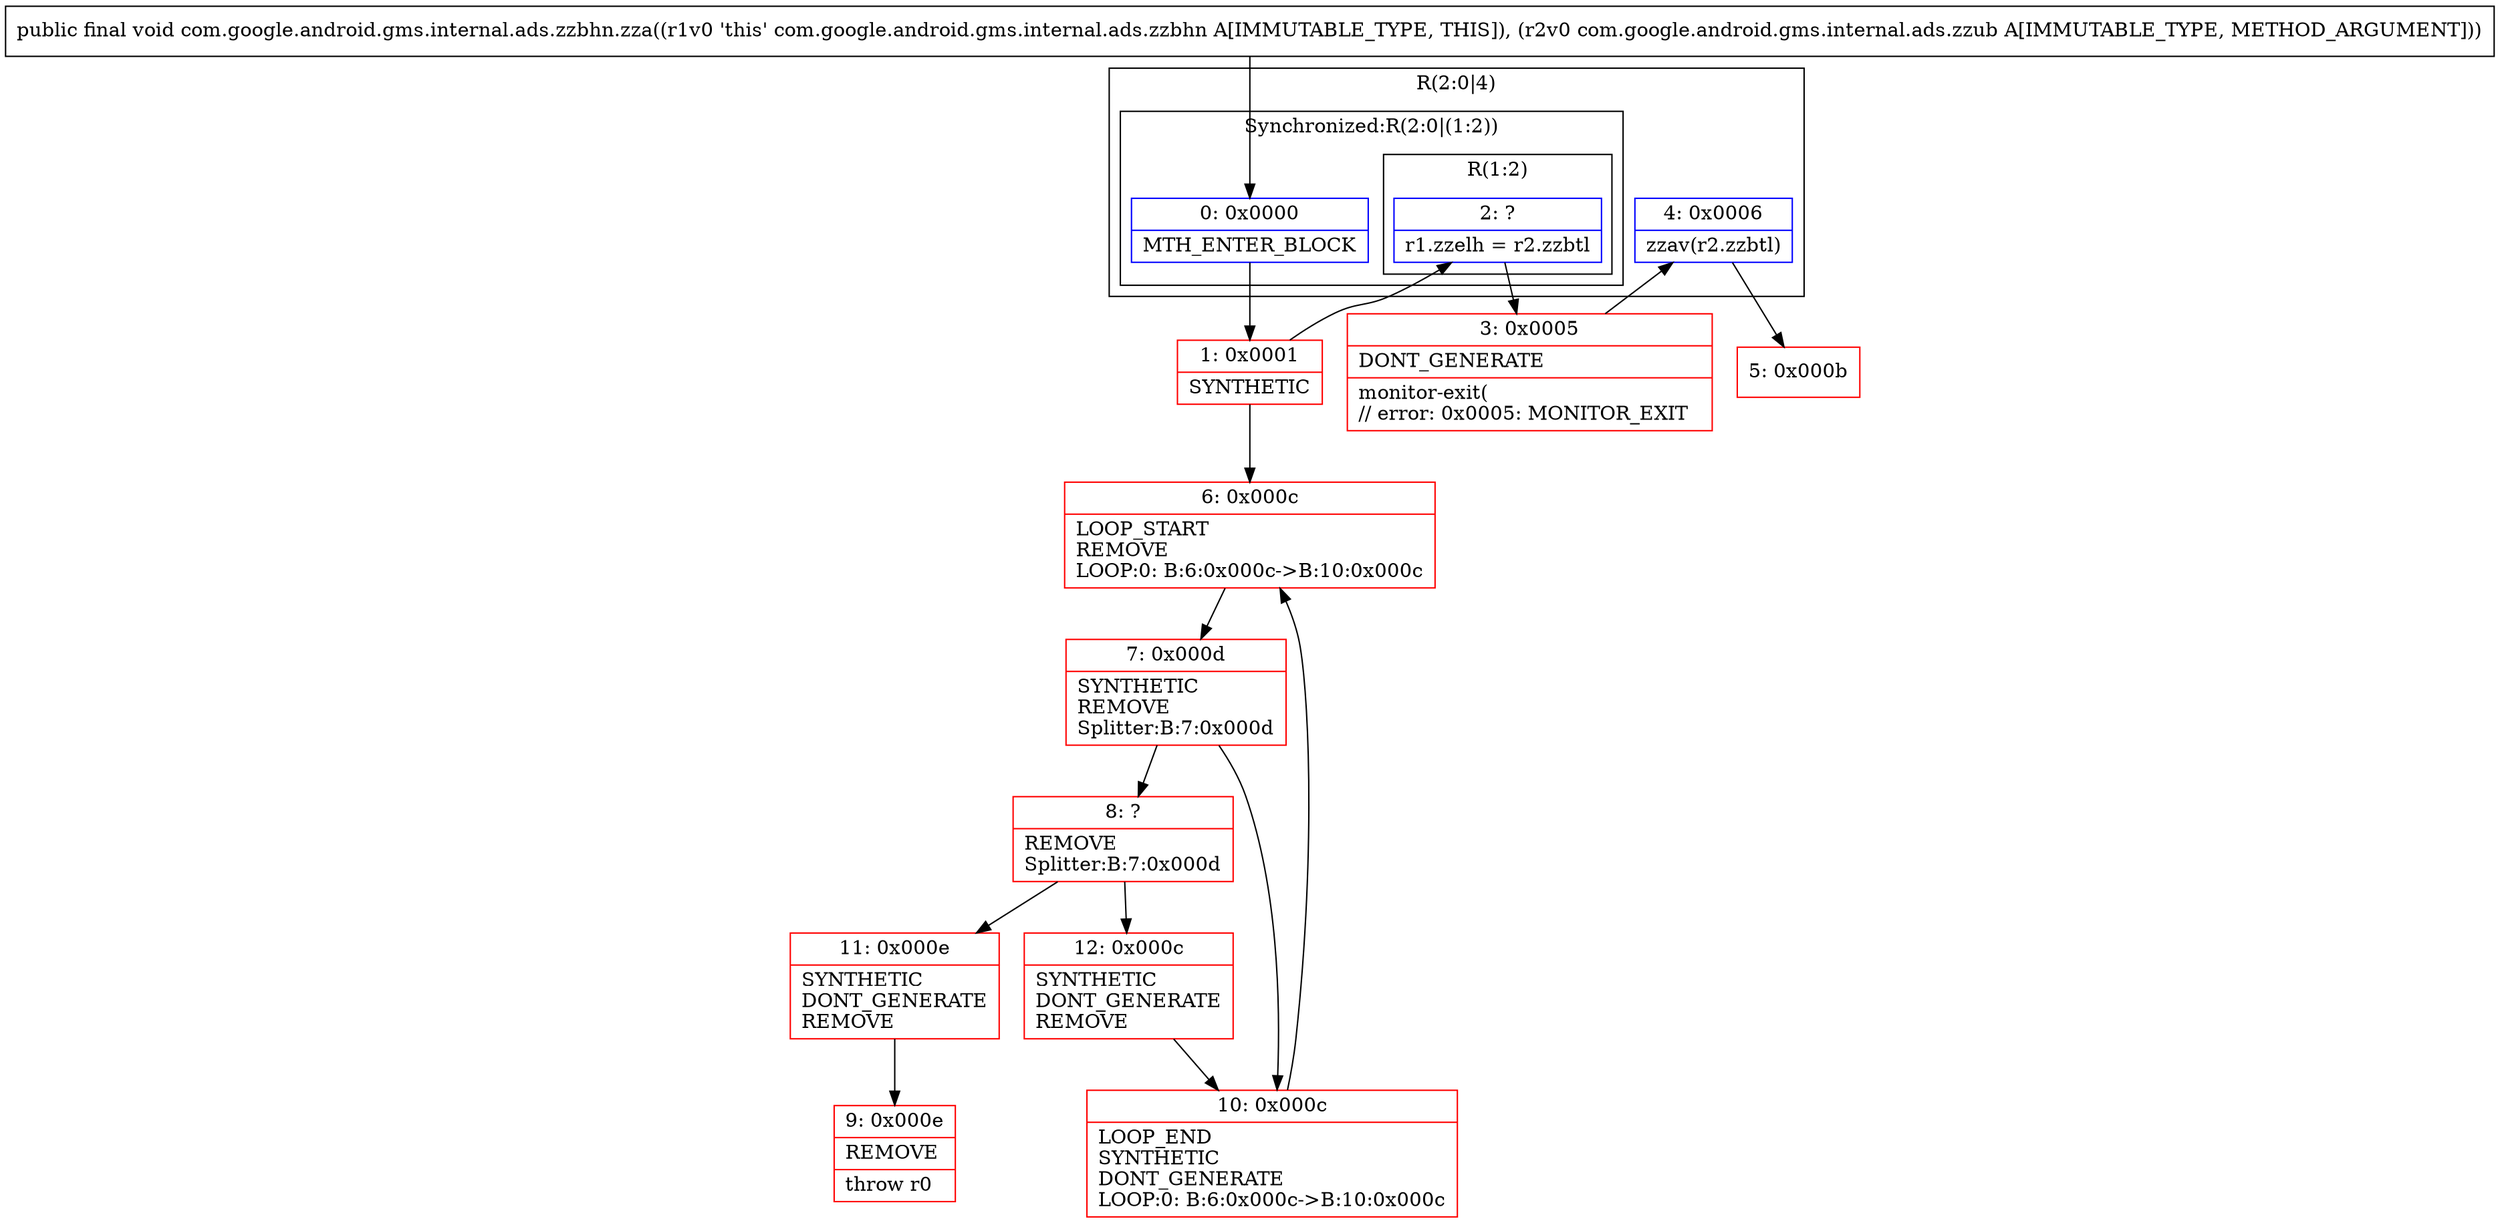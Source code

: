 digraph "CFG forcom.google.android.gms.internal.ads.zzbhn.zza(Lcom\/google\/android\/gms\/internal\/ads\/zzub;)V" {
subgraph cluster_Region_895652379 {
label = "R(2:0|4)";
node [shape=record,color=blue];
subgraph cluster_SynchronizedRegion_676810919 {
label = "Synchronized:R(2:0|(1:2))";
node [shape=record,color=blue];
Node_0 [shape=record,label="{0\:\ 0x0000|MTH_ENTER_BLOCK\l}"];
subgraph cluster_Region_1761850999 {
label = "R(1:2)";
node [shape=record,color=blue];
Node_2 [shape=record,label="{2\:\ ?|r1.zzelh = r2.zzbtl\l}"];
}
}
Node_4 [shape=record,label="{4\:\ 0x0006|zzav(r2.zzbtl)\l}"];
}
Node_1 [shape=record,color=red,label="{1\:\ 0x0001|SYNTHETIC\l}"];
Node_3 [shape=record,color=red,label="{3\:\ 0x0005|DONT_GENERATE\l|monitor\-exit(\l\/\/ error: 0x0005: MONITOR_EXIT  \l}"];
Node_5 [shape=record,color=red,label="{5\:\ 0x000b}"];
Node_6 [shape=record,color=red,label="{6\:\ 0x000c|LOOP_START\lREMOVE\lLOOP:0: B:6:0x000c\-\>B:10:0x000c\l}"];
Node_7 [shape=record,color=red,label="{7\:\ 0x000d|SYNTHETIC\lREMOVE\lSplitter:B:7:0x000d\l}"];
Node_8 [shape=record,color=red,label="{8\:\ ?|REMOVE\lSplitter:B:7:0x000d\l}"];
Node_9 [shape=record,color=red,label="{9\:\ 0x000e|REMOVE\l|throw r0\l}"];
Node_10 [shape=record,color=red,label="{10\:\ 0x000c|LOOP_END\lSYNTHETIC\lDONT_GENERATE\lLOOP:0: B:6:0x000c\-\>B:10:0x000c\l}"];
Node_11 [shape=record,color=red,label="{11\:\ 0x000e|SYNTHETIC\lDONT_GENERATE\lREMOVE\l}"];
Node_12 [shape=record,color=red,label="{12\:\ 0x000c|SYNTHETIC\lDONT_GENERATE\lREMOVE\l}"];
MethodNode[shape=record,label="{public final void com.google.android.gms.internal.ads.zzbhn.zza((r1v0 'this' com.google.android.gms.internal.ads.zzbhn A[IMMUTABLE_TYPE, THIS]), (r2v0 com.google.android.gms.internal.ads.zzub A[IMMUTABLE_TYPE, METHOD_ARGUMENT])) }"];
MethodNode -> Node_0;
Node_0 -> Node_1;
Node_2 -> Node_3;
Node_4 -> Node_5;
Node_1 -> Node_2;
Node_1 -> Node_6;
Node_3 -> Node_4;
Node_6 -> Node_7;
Node_7 -> Node_8;
Node_7 -> Node_10;
Node_8 -> Node_11;
Node_8 -> Node_12;
Node_10 -> Node_6;
Node_11 -> Node_9;
Node_12 -> Node_10;
}

